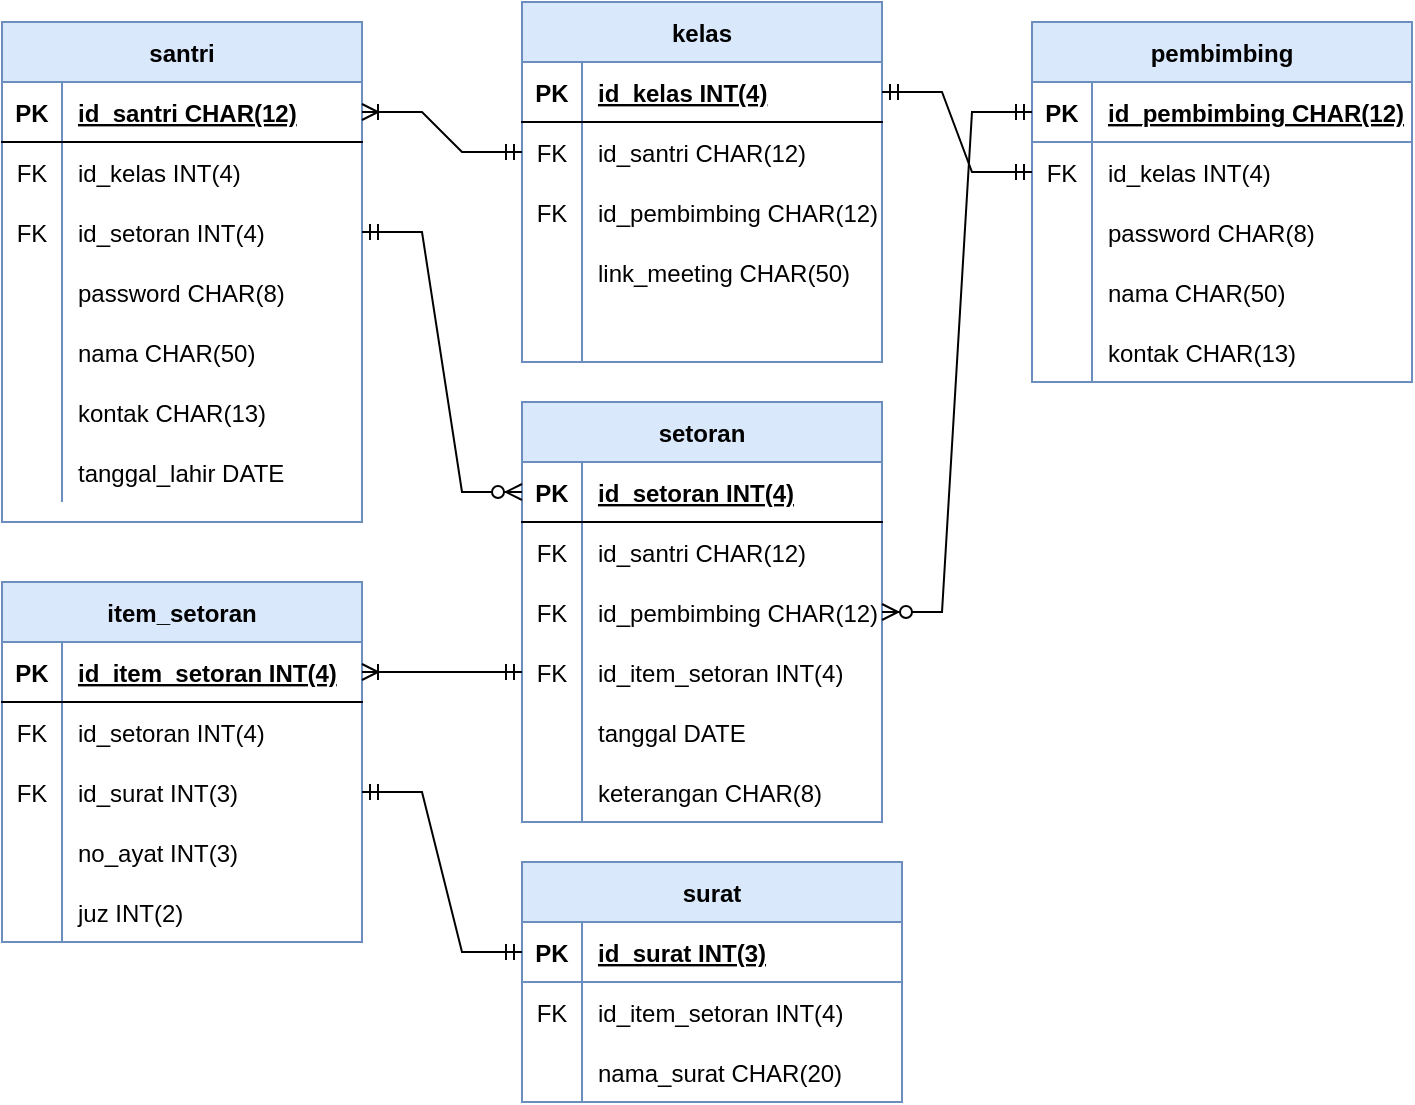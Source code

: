 <mxfile version="17.4.0" type="github">
  <diagram id="R2lEEEUBdFMjLlhIrx00" name="Page-1">
    <mxGraphModel dx="1038" dy="539" grid="1" gridSize="10" guides="1" tooltips="1" connect="1" arrows="1" fold="1" page="1" pageScale="1" pageWidth="850" pageHeight="1100" math="0" shadow="0" extFonts="Permanent Marker^https://fonts.googleapis.com/css?family=Permanent+Marker">
      <root>
        <mxCell id="0" />
        <mxCell id="1" parent="0" />
        <mxCell id="pK1Gc9B90cJsh8cIjnLB-1" value="santri" style="shape=table;startSize=30;container=1;collapsible=1;childLayout=tableLayout;fixedRows=1;rowLines=0;fontStyle=1;align=center;resizeLast=1;fillColor=#dae8fc;strokeColor=#6c8ebf;" parent="1" vertex="1">
          <mxGeometry x="245" y="50" width="180" height="250" as="geometry" />
        </mxCell>
        <mxCell id="pK1Gc9B90cJsh8cIjnLB-2" value="" style="shape=tableRow;horizontal=0;startSize=0;swimlaneHead=0;swimlaneBody=0;fillColor=none;collapsible=0;dropTarget=0;points=[[0,0.5],[1,0.5]];portConstraint=eastwest;top=0;left=0;right=0;bottom=1;" parent="pK1Gc9B90cJsh8cIjnLB-1" vertex="1">
          <mxGeometry y="30" width="180" height="30" as="geometry" />
        </mxCell>
        <mxCell id="pK1Gc9B90cJsh8cIjnLB-3" value="PK" style="shape=partialRectangle;connectable=0;fillColor=none;top=0;left=0;bottom=0;right=0;fontStyle=1;overflow=hidden;" parent="pK1Gc9B90cJsh8cIjnLB-2" vertex="1">
          <mxGeometry width="30" height="30" as="geometry">
            <mxRectangle width="30" height="30" as="alternateBounds" />
          </mxGeometry>
        </mxCell>
        <mxCell id="pK1Gc9B90cJsh8cIjnLB-4" value="id_santri CHAR(12)" style="shape=partialRectangle;connectable=0;fillColor=none;top=0;left=0;bottom=0;right=0;align=left;spacingLeft=6;fontStyle=5;overflow=hidden;" parent="pK1Gc9B90cJsh8cIjnLB-2" vertex="1">
          <mxGeometry x="30" width="150" height="30" as="geometry">
            <mxRectangle width="150" height="30" as="alternateBounds" />
          </mxGeometry>
        </mxCell>
        <mxCell id="pK1Gc9B90cJsh8cIjnLB-5" value="" style="shape=tableRow;horizontal=0;startSize=0;swimlaneHead=0;swimlaneBody=0;fillColor=none;collapsible=0;dropTarget=0;points=[[0,0.5],[1,0.5]];portConstraint=eastwest;top=0;left=0;right=0;bottom=0;" parent="pK1Gc9B90cJsh8cIjnLB-1" vertex="1">
          <mxGeometry y="60" width="180" height="30" as="geometry" />
        </mxCell>
        <mxCell id="pK1Gc9B90cJsh8cIjnLB-6" value="FK" style="shape=partialRectangle;connectable=0;fillColor=none;top=0;left=0;bottom=0;right=0;editable=1;overflow=hidden;" parent="pK1Gc9B90cJsh8cIjnLB-5" vertex="1">
          <mxGeometry width="30" height="30" as="geometry">
            <mxRectangle width="30" height="30" as="alternateBounds" />
          </mxGeometry>
        </mxCell>
        <mxCell id="pK1Gc9B90cJsh8cIjnLB-7" value="id_kelas INT(4)" style="shape=partialRectangle;connectable=0;fillColor=none;top=0;left=0;bottom=0;right=0;align=left;spacingLeft=6;overflow=hidden;" parent="pK1Gc9B90cJsh8cIjnLB-5" vertex="1">
          <mxGeometry x="30" width="150" height="30" as="geometry">
            <mxRectangle width="150" height="30" as="alternateBounds" />
          </mxGeometry>
        </mxCell>
        <mxCell id="pK1Gc9B90cJsh8cIjnLB-8" value="" style="shape=tableRow;horizontal=0;startSize=0;swimlaneHead=0;swimlaneBody=0;fillColor=none;collapsible=0;dropTarget=0;points=[[0,0.5],[1,0.5]];portConstraint=eastwest;top=0;left=0;right=0;bottom=0;" parent="pK1Gc9B90cJsh8cIjnLB-1" vertex="1">
          <mxGeometry y="90" width="180" height="30" as="geometry" />
        </mxCell>
        <mxCell id="pK1Gc9B90cJsh8cIjnLB-9" value="FK" style="shape=partialRectangle;connectable=0;fillColor=none;top=0;left=0;bottom=0;right=0;editable=1;overflow=hidden;" parent="pK1Gc9B90cJsh8cIjnLB-8" vertex="1">
          <mxGeometry width="30" height="30" as="geometry">
            <mxRectangle width="30" height="30" as="alternateBounds" />
          </mxGeometry>
        </mxCell>
        <mxCell id="pK1Gc9B90cJsh8cIjnLB-10" value="id_setoran INT(4)" style="shape=partialRectangle;connectable=0;fillColor=none;top=0;left=0;bottom=0;right=0;align=left;spacingLeft=6;overflow=hidden;" parent="pK1Gc9B90cJsh8cIjnLB-8" vertex="1">
          <mxGeometry x="30" width="150" height="30" as="geometry">
            <mxRectangle width="150" height="30" as="alternateBounds" />
          </mxGeometry>
        </mxCell>
        <mxCell id="pK1Gc9B90cJsh8cIjnLB-11" value="" style="shape=tableRow;horizontal=0;startSize=0;swimlaneHead=0;swimlaneBody=0;fillColor=none;collapsible=0;dropTarget=0;points=[[0,0.5],[1,0.5]];portConstraint=eastwest;top=0;left=0;right=0;bottom=0;" parent="pK1Gc9B90cJsh8cIjnLB-1" vertex="1">
          <mxGeometry y="120" width="180" height="30" as="geometry" />
        </mxCell>
        <mxCell id="pK1Gc9B90cJsh8cIjnLB-12" value="" style="shape=partialRectangle;connectable=0;fillColor=none;top=0;left=0;bottom=0;right=0;editable=1;overflow=hidden;" parent="pK1Gc9B90cJsh8cIjnLB-11" vertex="1">
          <mxGeometry width="30" height="30" as="geometry">
            <mxRectangle width="30" height="30" as="alternateBounds" />
          </mxGeometry>
        </mxCell>
        <mxCell id="pK1Gc9B90cJsh8cIjnLB-13" value="password CHAR(8)" style="shape=partialRectangle;connectable=0;fillColor=none;top=0;left=0;bottom=0;right=0;align=left;spacingLeft=6;overflow=hidden;" parent="pK1Gc9B90cJsh8cIjnLB-11" vertex="1">
          <mxGeometry x="30" width="150" height="30" as="geometry">
            <mxRectangle width="150" height="30" as="alternateBounds" />
          </mxGeometry>
        </mxCell>
        <mxCell id="pK1Gc9B90cJsh8cIjnLB-14" value="" style="shape=tableRow;horizontal=0;startSize=0;swimlaneHead=0;swimlaneBody=0;fillColor=none;collapsible=0;dropTarget=0;points=[[0,0.5],[1,0.5]];portConstraint=eastwest;top=0;left=0;right=0;bottom=0;" parent="pK1Gc9B90cJsh8cIjnLB-1" vertex="1">
          <mxGeometry y="150" width="180" height="30" as="geometry" />
        </mxCell>
        <mxCell id="pK1Gc9B90cJsh8cIjnLB-15" value="" style="shape=partialRectangle;connectable=0;fillColor=none;top=0;left=0;bottom=0;right=0;editable=1;overflow=hidden;" parent="pK1Gc9B90cJsh8cIjnLB-14" vertex="1">
          <mxGeometry width="30" height="30" as="geometry">
            <mxRectangle width="30" height="30" as="alternateBounds" />
          </mxGeometry>
        </mxCell>
        <mxCell id="pK1Gc9B90cJsh8cIjnLB-16" value="nama CHAR(50)" style="shape=partialRectangle;connectable=0;fillColor=none;top=0;left=0;bottom=0;right=0;align=left;spacingLeft=6;overflow=hidden;" parent="pK1Gc9B90cJsh8cIjnLB-14" vertex="1">
          <mxGeometry x="30" width="150" height="30" as="geometry">
            <mxRectangle width="150" height="30" as="alternateBounds" />
          </mxGeometry>
        </mxCell>
        <mxCell id="pK1Gc9B90cJsh8cIjnLB-17" value="" style="shape=tableRow;horizontal=0;startSize=0;swimlaneHead=0;swimlaneBody=0;fillColor=none;collapsible=0;dropTarget=0;points=[[0,0.5],[1,0.5]];portConstraint=eastwest;top=0;left=0;right=0;bottom=0;" parent="pK1Gc9B90cJsh8cIjnLB-1" vertex="1">
          <mxGeometry y="180" width="180" height="30" as="geometry" />
        </mxCell>
        <mxCell id="pK1Gc9B90cJsh8cIjnLB-18" value="" style="shape=partialRectangle;connectable=0;fillColor=none;top=0;left=0;bottom=0;right=0;editable=1;overflow=hidden;" parent="pK1Gc9B90cJsh8cIjnLB-17" vertex="1">
          <mxGeometry width="30" height="30" as="geometry">
            <mxRectangle width="30" height="30" as="alternateBounds" />
          </mxGeometry>
        </mxCell>
        <mxCell id="pK1Gc9B90cJsh8cIjnLB-19" value="kontak CHAR(13)" style="shape=partialRectangle;connectable=0;fillColor=none;top=0;left=0;bottom=0;right=0;align=left;spacingLeft=6;overflow=hidden;" parent="pK1Gc9B90cJsh8cIjnLB-17" vertex="1">
          <mxGeometry x="30" width="150" height="30" as="geometry">
            <mxRectangle width="150" height="30" as="alternateBounds" />
          </mxGeometry>
        </mxCell>
        <mxCell id="pK1Gc9B90cJsh8cIjnLB-20" value="" style="shape=tableRow;horizontal=0;startSize=0;swimlaneHead=0;swimlaneBody=0;fillColor=none;collapsible=0;dropTarget=0;points=[[0,0.5],[1,0.5]];portConstraint=eastwest;top=0;left=0;right=0;bottom=0;" parent="pK1Gc9B90cJsh8cIjnLB-1" vertex="1">
          <mxGeometry y="210" width="180" height="30" as="geometry" />
        </mxCell>
        <mxCell id="pK1Gc9B90cJsh8cIjnLB-21" value="" style="shape=partialRectangle;connectable=0;fillColor=none;top=0;left=0;bottom=0;right=0;editable=1;overflow=hidden;" parent="pK1Gc9B90cJsh8cIjnLB-20" vertex="1">
          <mxGeometry width="30" height="30" as="geometry">
            <mxRectangle width="30" height="30" as="alternateBounds" />
          </mxGeometry>
        </mxCell>
        <mxCell id="pK1Gc9B90cJsh8cIjnLB-22" value="tanggal_lahir DATE" style="shape=partialRectangle;connectable=0;fillColor=none;top=0;left=0;bottom=0;right=0;align=left;spacingLeft=6;overflow=hidden;" parent="pK1Gc9B90cJsh8cIjnLB-20" vertex="1">
          <mxGeometry x="30" width="150" height="30" as="geometry">
            <mxRectangle width="150" height="30" as="alternateBounds" />
          </mxGeometry>
        </mxCell>
        <mxCell id="pK1Gc9B90cJsh8cIjnLB-23" value="kelas" style="shape=table;startSize=30;container=1;collapsible=1;childLayout=tableLayout;fixedRows=1;rowLines=0;fontStyle=1;align=center;resizeLast=1;fillColor=#dae8fc;strokeColor=#6c8ebf;" parent="1" vertex="1">
          <mxGeometry x="505" y="40" width="180" height="180" as="geometry" />
        </mxCell>
        <mxCell id="pK1Gc9B90cJsh8cIjnLB-24" value="" style="shape=tableRow;horizontal=0;startSize=0;swimlaneHead=0;swimlaneBody=0;fillColor=none;collapsible=0;dropTarget=0;points=[[0,0.5],[1,0.5]];portConstraint=eastwest;top=0;left=0;right=0;bottom=1;" parent="pK1Gc9B90cJsh8cIjnLB-23" vertex="1">
          <mxGeometry y="30" width="180" height="30" as="geometry" />
        </mxCell>
        <mxCell id="pK1Gc9B90cJsh8cIjnLB-25" value="PK" style="shape=partialRectangle;connectable=0;fillColor=none;top=0;left=0;bottom=0;right=0;fontStyle=1;overflow=hidden;" parent="pK1Gc9B90cJsh8cIjnLB-24" vertex="1">
          <mxGeometry width="30" height="30" as="geometry">
            <mxRectangle width="30" height="30" as="alternateBounds" />
          </mxGeometry>
        </mxCell>
        <mxCell id="pK1Gc9B90cJsh8cIjnLB-26" value="id_kelas INT(4)" style="shape=partialRectangle;connectable=0;fillColor=none;top=0;left=0;bottom=0;right=0;align=left;spacingLeft=6;fontStyle=5;overflow=hidden;" parent="pK1Gc9B90cJsh8cIjnLB-24" vertex="1">
          <mxGeometry x="30" width="150" height="30" as="geometry">
            <mxRectangle width="150" height="30" as="alternateBounds" />
          </mxGeometry>
        </mxCell>
        <mxCell id="pK1Gc9B90cJsh8cIjnLB-27" value="" style="shape=tableRow;horizontal=0;startSize=0;swimlaneHead=0;swimlaneBody=0;fillColor=none;collapsible=0;dropTarget=0;points=[[0,0.5],[1,0.5]];portConstraint=eastwest;top=0;left=0;right=0;bottom=0;" parent="pK1Gc9B90cJsh8cIjnLB-23" vertex="1">
          <mxGeometry y="60" width="180" height="30" as="geometry" />
        </mxCell>
        <mxCell id="pK1Gc9B90cJsh8cIjnLB-28" value="FK" style="shape=partialRectangle;connectable=0;fillColor=none;top=0;left=0;bottom=0;right=0;editable=1;overflow=hidden;" parent="pK1Gc9B90cJsh8cIjnLB-27" vertex="1">
          <mxGeometry width="30" height="30" as="geometry">
            <mxRectangle width="30" height="30" as="alternateBounds" />
          </mxGeometry>
        </mxCell>
        <mxCell id="pK1Gc9B90cJsh8cIjnLB-29" value="id_santri CHAR(12)" style="shape=partialRectangle;connectable=0;fillColor=none;top=0;left=0;bottom=0;right=0;align=left;spacingLeft=6;overflow=hidden;" parent="pK1Gc9B90cJsh8cIjnLB-27" vertex="1">
          <mxGeometry x="30" width="150" height="30" as="geometry">
            <mxRectangle width="150" height="30" as="alternateBounds" />
          </mxGeometry>
        </mxCell>
        <mxCell id="pK1Gc9B90cJsh8cIjnLB-30" value="" style="shape=tableRow;horizontal=0;startSize=0;swimlaneHead=0;swimlaneBody=0;fillColor=none;collapsible=0;dropTarget=0;points=[[0,0.5],[1,0.5]];portConstraint=eastwest;top=0;left=0;right=0;bottom=0;" parent="pK1Gc9B90cJsh8cIjnLB-23" vertex="1">
          <mxGeometry y="90" width="180" height="30" as="geometry" />
        </mxCell>
        <mxCell id="pK1Gc9B90cJsh8cIjnLB-31" value="FK" style="shape=partialRectangle;connectable=0;fillColor=none;top=0;left=0;bottom=0;right=0;editable=1;overflow=hidden;" parent="pK1Gc9B90cJsh8cIjnLB-30" vertex="1">
          <mxGeometry width="30" height="30" as="geometry">
            <mxRectangle width="30" height="30" as="alternateBounds" />
          </mxGeometry>
        </mxCell>
        <mxCell id="pK1Gc9B90cJsh8cIjnLB-32" value="id_pembimbing CHAR(12)" style="shape=partialRectangle;connectable=0;fillColor=none;top=0;left=0;bottom=0;right=0;align=left;spacingLeft=6;overflow=hidden;" parent="pK1Gc9B90cJsh8cIjnLB-30" vertex="1">
          <mxGeometry x="30" width="150" height="30" as="geometry">
            <mxRectangle width="150" height="30" as="alternateBounds" />
          </mxGeometry>
        </mxCell>
        <mxCell id="pK1Gc9B90cJsh8cIjnLB-33" value="" style="shape=tableRow;horizontal=0;startSize=0;swimlaneHead=0;swimlaneBody=0;fillColor=none;collapsible=0;dropTarget=0;points=[[0,0.5],[1,0.5]];portConstraint=eastwest;top=0;left=0;right=0;bottom=0;" parent="pK1Gc9B90cJsh8cIjnLB-23" vertex="1">
          <mxGeometry y="120" width="180" height="30" as="geometry" />
        </mxCell>
        <mxCell id="pK1Gc9B90cJsh8cIjnLB-34" value="" style="shape=partialRectangle;connectable=0;fillColor=none;top=0;left=0;bottom=0;right=0;editable=1;overflow=hidden;" parent="pK1Gc9B90cJsh8cIjnLB-33" vertex="1">
          <mxGeometry width="30" height="30" as="geometry">
            <mxRectangle width="30" height="30" as="alternateBounds" />
          </mxGeometry>
        </mxCell>
        <mxCell id="pK1Gc9B90cJsh8cIjnLB-35" value="link_meeting CHAR(50)" style="shape=partialRectangle;connectable=0;fillColor=none;top=0;left=0;bottom=0;right=0;align=left;spacingLeft=6;overflow=hidden;" parent="pK1Gc9B90cJsh8cIjnLB-33" vertex="1">
          <mxGeometry x="30" width="150" height="30" as="geometry">
            <mxRectangle width="150" height="30" as="alternateBounds" />
          </mxGeometry>
        </mxCell>
        <mxCell id="pK1Gc9B90cJsh8cIjnLB-36" value="" style="shape=tableRow;horizontal=0;startSize=0;swimlaneHead=0;swimlaneBody=0;fillColor=none;collapsible=0;dropTarget=0;points=[[0,0.5],[1,0.5]];portConstraint=eastwest;top=0;left=0;right=0;bottom=0;" parent="pK1Gc9B90cJsh8cIjnLB-23" vertex="1">
          <mxGeometry y="150" width="180" height="30" as="geometry" />
        </mxCell>
        <mxCell id="pK1Gc9B90cJsh8cIjnLB-37" value="" style="shape=partialRectangle;connectable=0;fillColor=none;top=0;left=0;bottom=0;right=0;editable=1;overflow=hidden;" parent="pK1Gc9B90cJsh8cIjnLB-36" vertex="1">
          <mxGeometry width="30" height="30" as="geometry">
            <mxRectangle width="30" height="30" as="alternateBounds" />
          </mxGeometry>
        </mxCell>
        <mxCell id="pK1Gc9B90cJsh8cIjnLB-38" value="" style="shape=partialRectangle;connectable=0;fillColor=none;top=0;left=0;bottom=0;right=0;align=left;spacingLeft=6;overflow=hidden;" parent="pK1Gc9B90cJsh8cIjnLB-36" vertex="1">
          <mxGeometry x="30" width="150" height="30" as="geometry">
            <mxRectangle width="150" height="30" as="alternateBounds" />
          </mxGeometry>
        </mxCell>
        <mxCell id="pK1Gc9B90cJsh8cIjnLB-67" value="pembimbing" style="shape=table;startSize=30;container=1;collapsible=1;childLayout=tableLayout;fixedRows=1;rowLines=0;fontStyle=1;align=center;resizeLast=1;fillColor=#dae8fc;strokeColor=#6c8ebf;" parent="1" vertex="1">
          <mxGeometry x="760" y="50" width="190" height="180" as="geometry" />
        </mxCell>
        <mxCell id="pK1Gc9B90cJsh8cIjnLB-68" value="" style="shape=tableRow;horizontal=0;startSize=0;swimlaneHead=0;swimlaneBody=0;fillColor=none;collapsible=0;dropTarget=0;points=[[0,0.5],[1,0.5]];portConstraint=eastwest;top=0;left=0;right=0;bottom=1;strokeColor=#6c8ebf;gradientColor=#ffffff;" parent="pK1Gc9B90cJsh8cIjnLB-67" vertex="1">
          <mxGeometry y="30" width="190" height="30" as="geometry" />
        </mxCell>
        <mxCell id="pK1Gc9B90cJsh8cIjnLB-69" value="PK" style="shape=partialRectangle;connectable=0;fillColor=none;top=0;left=0;bottom=0;right=0;fontStyle=1;overflow=hidden;" parent="pK1Gc9B90cJsh8cIjnLB-68" vertex="1">
          <mxGeometry width="30" height="30" as="geometry">
            <mxRectangle width="30" height="30" as="alternateBounds" />
          </mxGeometry>
        </mxCell>
        <mxCell id="pK1Gc9B90cJsh8cIjnLB-70" value="id_pembimbing CHAR(12)" style="shape=partialRectangle;connectable=0;fillColor=none;top=0;left=0;bottom=0;right=0;align=left;spacingLeft=6;fontStyle=5;overflow=hidden;" parent="pK1Gc9B90cJsh8cIjnLB-68" vertex="1">
          <mxGeometry x="30" width="160" height="30" as="geometry">
            <mxRectangle width="160" height="30" as="alternateBounds" />
          </mxGeometry>
        </mxCell>
        <mxCell id="pK1Gc9B90cJsh8cIjnLB-71" value="" style="shape=tableRow;horizontal=0;startSize=0;swimlaneHead=0;swimlaneBody=0;fillColor=none;collapsible=0;dropTarget=0;points=[[0,0.5],[1,0.5]];portConstraint=eastwest;top=0;left=0;right=0;bottom=0;" parent="pK1Gc9B90cJsh8cIjnLB-67" vertex="1">
          <mxGeometry y="60" width="190" height="30" as="geometry" />
        </mxCell>
        <mxCell id="pK1Gc9B90cJsh8cIjnLB-72" value="FK" style="shape=partialRectangle;connectable=0;fillColor=none;top=0;left=0;bottom=0;right=0;editable=1;overflow=hidden;" parent="pK1Gc9B90cJsh8cIjnLB-71" vertex="1">
          <mxGeometry width="30" height="30" as="geometry">
            <mxRectangle width="30" height="30" as="alternateBounds" />
          </mxGeometry>
        </mxCell>
        <mxCell id="pK1Gc9B90cJsh8cIjnLB-73" value="id_kelas INT(4)" style="shape=partialRectangle;connectable=0;fillColor=none;top=0;left=0;bottom=0;right=0;align=left;spacingLeft=6;overflow=hidden;" parent="pK1Gc9B90cJsh8cIjnLB-71" vertex="1">
          <mxGeometry x="30" width="160" height="30" as="geometry">
            <mxRectangle width="160" height="30" as="alternateBounds" />
          </mxGeometry>
        </mxCell>
        <mxCell id="pK1Gc9B90cJsh8cIjnLB-77" value="" style="shape=tableRow;horizontal=0;startSize=0;swimlaneHead=0;swimlaneBody=0;fillColor=none;collapsible=0;dropTarget=0;points=[[0,0.5],[1,0.5]];portConstraint=eastwest;top=0;left=0;right=0;bottom=0;" parent="pK1Gc9B90cJsh8cIjnLB-67" vertex="1">
          <mxGeometry y="90" width="190" height="30" as="geometry" />
        </mxCell>
        <mxCell id="pK1Gc9B90cJsh8cIjnLB-78" value="" style="shape=partialRectangle;connectable=0;fillColor=none;top=0;left=0;bottom=0;right=0;editable=1;overflow=hidden;" parent="pK1Gc9B90cJsh8cIjnLB-77" vertex="1">
          <mxGeometry width="30" height="30" as="geometry">
            <mxRectangle width="30" height="30" as="alternateBounds" />
          </mxGeometry>
        </mxCell>
        <mxCell id="pK1Gc9B90cJsh8cIjnLB-79" value="password CHAR(8)" style="shape=partialRectangle;connectable=0;fillColor=none;top=0;left=0;bottom=0;right=0;align=left;spacingLeft=6;overflow=hidden;" parent="pK1Gc9B90cJsh8cIjnLB-77" vertex="1">
          <mxGeometry x="30" width="160" height="30" as="geometry">
            <mxRectangle width="160" height="30" as="alternateBounds" />
          </mxGeometry>
        </mxCell>
        <mxCell id="pK1Gc9B90cJsh8cIjnLB-80" value="" style="shape=tableRow;horizontal=0;startSize=0;swimlaneHead=0;swimlaneBody=0;fillColor=none;collapsible=0;dropTarget=0;points=[[0,0.5],[1,0.5]];portConstraint=eastwest;top=0;left=0;right=0;bottom=0;" parent="pK1Gc9B90cJsh8cIjnLB-67" vertex="1">
          <mxGeometry y="120" width="190" height="30" as="geometry" />
        </mxCell>
        <mxCell id="pK1Gc9B90cJsh8cIjnLB-81" value="" style="shape=partialRectangle;connectable=0;fillColor=none;top=0;left=0;bottom=0;right=0;editable=1;overflow=hidden;" parent="pK1Gc9B90cJsh8cIjnLB-80" vertex="1">
          <mxGeometry width="30" height="30" as="geometry">
            <mxRectangle width="30" height="30" as="alternateBounds" />
          </mxGeometry>
        </mxCell>
        <mxCell id="pK1Gc9B90cJsh8cIjnLB-82" value="nama CHAR(50)" style="shape=partialRectangle;connectable=0;fillColor=none;top=0;left=0;bottom=0;right=0;align=left;spacingLeft=6;overflow=hidden;" parent="pK1Gc9B90cJsh8cIjnLB-80" vertex="1">
          <mxGeometry x="30" width="160" height="30" as="geometry">
            <mxRectangle width="160" height="30" as="alternateBounds" />
          </mxGeometry>
        </mxCell>
        <mxCell id="pK1Gc9B90cJsh8cIjnLB-83" value="" style="shape=tableRow;horizontal=0;startSize=0;swimlaneHead=0;swimlaneBody=0;fillColor=none;collapsible=0;dropTarget=0;points=[[0,0.5],[1,0.5]];portConstraint=eastwest;top=0;left=0;right=0;bottom=0;" parent="pK1Gc9B90cJsh8cIjnLB-67" vertex="1">
          <mxGeometry y="150" width="190" height="30" as="geometry" />
        </mxCell>
        <mxCell id="pK1Gc9B90cJsh8cIjnLB-84" value="" style="shape=partialRectangle;connectable=0;fillColor=none;top=0;left=0;bottom=0;right=0;editable=1;overflow=hidden;" parent="pK1Gc9B90cJsh8cIjnLB-83" vertex="1">
          <mxGeometry width="30" height="30" as="geometry">
            <mxRectangle width="30" height="30" as="alternateBounds" />
          </mxGeometry>
        </mxCell>
        <mxCell id="pK1Gc9B90cJsh8cIjnLB-85" value="kontak CHAR(13)" style="shape=partialRectangle;connectable=0;fillColor=none;top=0;left=0;bottom=0;right=0;align=left;spacingLeft=6;overflow=hidden;" parent="pK1Gc9B90cJsh8cIjnLB-83" vertex="1">
          <mxGeometry x="30" width="160" height="30" as="geometry">
            <mxRectangle width="160" height="30" as="alternateBounds" />
          </mxGeometry>
        </mxCell>
        <mxCell id="pK1Gc9B90cJsh8cIjnLB-86" value="setoran" style="shape=table;startSize=30;container=1;collapsible=1;childLayout=tableLayout;fixedRows=1;rowLines=0;fontStyle=1;align=center;resizeLast=1;fillColor=#dae8fc;strokeColor=#6c8ebf;" parent="1" vertex="1">
          <mxGeometry x="505" y="240" width="180" height="210" as="geometry" />
        </mxCell>
        <mxCell id="pK1Gc9B90cJsh8cIjnLB-87" value="" style="shape=tableRow;horizontal=0;startSize=0;swimlaneHead=0;swimlaneBody=0;fillColor=none;collapsible=0;dropTarget=0;points=[[0,0.5],[1,0.5]];portConstraint=eastwest;top=0;left=0;right=0;bottom=1;" parent="pK1Gc9B90cJsh8cIjnLB-86" vertex="1">
          <mxGeometry y="30" width="180" height="30" as="geometry" />
        </mxCell>
        <mxCell id="pK1Gc9B90cJsh8cIjnLB-88" value="PK" style="shape=partialRectangle;connectable=0;fillColor=none;top=0;left=0;bottom=0;right=0;fontStyle=1;overflow=hidden;" parent="pK1Gc9B90cJsh8cIjnLB-87" vertex="1">
          <mxGeometry width="30" height="30" as="geometry">
            <mxRectangle width="30" height="30" as="alternateBounds" />
          </mxGeometry>
        </mxCell>
        <mxCell id="pK1Gc9B90cJsh8cIjnLB-89" value="id_setoran INT(4)" style="shape=partialRectangle;connectable=0;fillColor=none;top=0;left=0;bottom=0;right=0;align=left;spacingLeft=6;fontStyle=5;overflow=hidden;" parent="pK1Gc9B90cJsh8cIjnLB-87" vertex="1">
          <mxGeometry x="30" width="150" height="30" as="geometry">
            <mxRectangle width="150" height="30" as="alternateBounds" />
          </mxGeometry>
        </mxCell>
        <mxCell id="pK1Gc9B90cJsh8cIjnLB-90" value="" style="shape=tableRow;horizontal=0;startSize=0;swimlaneHead=0;swimlaneBody=0;fillColor=none;collapsible=0;dropTarget=0;points=[[0,0.5],[1,0.5]];portConstraint=eastwest;top=0;left=0;right=0;bottom=0;" parent="pK1Gc9B90cJsh8cIjnLB-86" vertex="1">
          <mxGeometry y="60" width="180" height="30" as="geometry" />
        </mxCell>
        <mxCell id="pK1Gc9B90cJsh8cIjnLB-91" value="FK" style="shape=partialRectangle;connectable=0;fillColor=none;top=0;left=0;bottom=0;right=0;editable=1;overflow=hidden;" parent="pK1Gc9B90cJsh8cIjnLB-90" vertex="1">
          <mxGeometry width="30" height="30" as="geometry">
            <mxRectangle width="30" height="30" as="alternateBounds" />
          </mxGeometry>
        </mxCell>
        <mxCell id="pK1Gc9B90cJsh8cIjnLB-92" value="id_santri CHAR(12)" style="shape=partialRectangle;connectable=0;fillColor=none;top=0;left=0;bottom=0;right=0;align=left;spacingLeft=6;overflow=hidden;" parent="pK1Gc9B90cJsh8cIjnLB-90" vertex="1">
          <mxGeometry x="30" width="150" height="30" as="geometry">
            <mxRectangle width="150" height="30" as="alternateBounds" />
          </mxGeometry>
        </mxCell>
        <mxCell id="pK1Gc9B90cJsh8cIjnLB-93" value="" style="shape=tableRow;horizontal=0;startSize=0;swimlaneHead=0;swimlaneBody=0;fillColor=none;collapsible=0;dropTarget=0;points=[[0,0.5],[1,0.5]];portConstraint=eastwest;top=0;left=0;right=0;bottom=0;" parent="pK1Gc9B90cJsh8cIjnLB-86" vertex="1">
          <mxGeometry y="90" width="180" height="30" as="geometry" />
        </mxCell>
        <mxCell id="pK1Gc9B90cJsh8cIjnLB-94" value="FK" style="shape=partialRectangle;connectable=0;fillColor=none;top=0;left=0;bottom=0;right=0;editable=1;overflow=hidden;" parent="pK1Gc9B90cJsh8cIjnLB-93" vertex="1">
          <mxGeometry width="30" height="30" as="geometry">
            <mxRectangle width="30" height="30" as="alternateBounds" />
          </mxGeometry>
        </mxCell>
        <mxCell id="pK1Gc9B90cJsh8cIjnLB-95" value="id_pembimbing CHAR(12)" style="shape=partialRectangle;connectable=0;fillColor=none;top=0;left=0;bottom=0;right=0;align=left;spacingLeft=6;overflow=hidden;" parent="pK1Gc9B90cJsh8cIjnLB-93" vertex="1">
          <mxGeometry x="30" width="150" height="30" as="geometry">
            <mxRectangle width="150" height="30" as="alternateBounds" />
          </mxGeometry>
        </mxCell>
        <mxCell id="pK1Gc9B90cJsh8cIjnLB-96" value="" style="shape=tableRow;horizontal=0;startSize=0;swimlaneHead=0;swimlaneBody=0;fillColor=none;collapsible=0;dropTarget=0;points=[[0,0.5],[1,0.5]];portConstraint=eastwest;top=0;left=0;right=0;bottom=0;" parent="pK1Gc9B90cJsh8cIjnLB-86" vertex="1">
          <mxGeometry y="120" width="180" height="30" as="geometry" />
        </mxCell>
        <mxCell id="pK1Gc9B90cJsh8cIjnLB-97" value="FK" style="shape=partialRectangle;connectable=0;fillColor=none;top=0;left=0;bottom=0;right=0;editable=1;overflow=hidden;" parent="pK1Gc9B90cJsh8cIjnLB-96" vertex="1">
          <mxGeometry width="30" height="30" as="geometry">
            <mxRectangle width="30" height="30" as="alternateBounds" />
          </mxGeometry>
        </mxCell>
        <mxCell id="pK1Gc9B90cJsh8cIjnLB-98" value="id_item_setoran INT(4)" style="shape=partialRectangle;connectable=0;fillColor=none;top=0;left=0;bottom=0;right=0;align=left;spacingLeft=6;overflow=hidden;" parent="pK1Gc9B90cJsh8cIjnLB-96" vertex="1">
          <mxGeometry x="30" width="150" height="30" as="geometry">
            <mxRectangle width="150" height="30" as="alternateBounds" />
          </mxGeometry>
        </mxCell>
        <mxCell id="pK1Gc9B90cJsh8cIjnLB-99" value="" style="shape=tableRow;horizontal=0;startSize=0;swimlaneHead=0;swimlaneBody=0;fillColor=none;collapsible=0;dropTarget=0;points=[[0,0.5],[1,0.5]];portConstraint=eastwest;top=0;left=0;right=0;bottom=0;" parent="pK1Gc9B90cJsh8cIjnLB-86" vertex="1">
          <mxGeometry y="150" width="180" height="30" as="geometry" />
        </mxCell>
        <mxCell id="pK1Gc9B90cJsh8cIjnLB-100" value="" style="shape=partialRectangle;connectable=0;fillColor=none;top=0;left=0;bottom=0;right=0;editable=1;overflow=hidden;" parent="pK1Gc9B90cJsh8cIjnLB-99" vertex="1">
          <mxGeometry width="30" height="30" as="geometry">
            <mxRectangle width="30" height="30" as="alternateBounds" />
          </mxGeometry>
        </mxCell>
        <mxCell id="pK1Gc9B90cJsh8cIjnLB-101" value="tanggal DATE" style="shape=partialRectangle;connectable=0;fillColor=none;top=0;left=0;bottom=0;right=0;align=left;spacingLeft=6;overflow=hidden;" parent="pK1Gc9B90cJsh8cIjnLB-99" vertex="1">
          <mxGeometry x="30" width="150" height="30" as="geometry">
            <mxRectangle width="150" height="30" as="alternateBounds" />
          </mxGeometry>
        </mxCell>
        <mxCell id="pK1Gc9B90cJsh8cIjnLB-118" value="" style="shape=tableRow;horizontal=0;startSize=0;swimlaneHead=0;swimlaneBody=0;fillColor=none;collapsible=0;dropTarget=0;points=[[0,0.5],[1,0.5]];portConstraint=eastwest;top=0;left=0;right=0;bottom=0;" parent="pK1Gc9B90cJsh8cIjnLB-86" vertex="1">
          <mxGeometry y="180" width="180" height="30" as="geometry" />
        </mxCell>
        <mxCell id="pK1Gc9B90cJsh8cIjnLB-119" value="" style="shape=partialRectangle;connectable=0;fillColor=none;top=0;left=0;bottom=0;right=0;editable=1;overflow=hidden;" parent="pK1Gc9B90cJsh8cIjnLB-118" vertex="1">
          <mxGeometry width="30" height="30" as="geometry">
            <mxRectangle width="30" height="30" as="alternateBounds" />
          </mxGeometry>
        </mxCell>
        <mxCell id="pK1Gc9B90cJsh8cIjnLB-120" value="keterangan CHAR(8)" style="shape=partialRectangle;connectable=0;fillColor=none;top=0;left=0;bottom=0;right=0;align=left;spacingLeft=6;overflow=hidden;" parent="pK1Gc9B90cJsh8cIjnLB-118" vertex="1">
          <mxGeometry x="30" width="150" height="30" as="geometry">
            <mxRectangle width="150" height="30" as="alternateBounds" />
          </mxGeometry>
        </mxCell>
        <mxCell id="pK1Gc9B90cJsh8cIjnLB-102" value="item_setoran" style="shape=table;startSize=30;container=1;collapsible=1;childLayout=tableLayout;fixedRows=1;rowLines=0;fontStyle=1;align=center;resizeLast=1;fillColor=#dae8fc;strokeColor=#6c8ebf;" parent="1" vertex="1">
          <mxGeometry x="245" y="330" width="180" height="180" as="geometry" />
        </mxCell>
        <mxCell id="pK1Gc9B90cJsh8cIjnLB-103" value="" style="shape=tableRow;horizontal=0;startSize=0;swimlaneHead=0;swimlaneBody=0;fillColor=none;collapsible=0;dropTarget=0;points=[[0,0.5],[1,0.5]];portConstraint=eastwest;top=0;left=0;right=0;bottom=1;" parent="pK1Gc9B90cJsh8cIjnLB-102" vertex="1">
          <mxGeometry y="30" width="180" height="30" as="geometry" />
        </mxCell>
        <mxCell id="pK1Gc9B90cJsh8cIjnLB-104" value="PK" style="shape=partialRectangle;connectable=0;fillColor=none;top=0;left=0;bottom=0;right=0;fontStyle=1;overflow=hidden;" parent="pK1Gc9B90cJsh8cIjnLB-103" vertex="1">
          <mxGeometry width="30" height="30" as="geometry">
            <mxRectangle width="30" height="30" as="alternateBounds" />
          </mxGeometry>
        </mxCell>
        <mxCell id="pK1Gc9B90cJsh8cIjnLB-105" value="id_item_setoran INT(4)" style="shape=partialRectangle;connectable=0;fillColor=none;top=0;left=0;bottom=0;right=0;align=left;spacingLeft=6;fontStyle=5;overflow=hidden;" parent="pK1Gc9B90cJsh8cIjnLB-103" vertex="1">
          <mxGeometry x="30" width="150" height="30" as="geometry">
            <mxRectangle width="150" height="30" as="alternateBounds" />
          </mxGeometry>
        </mxCell>
        <mxCell id="pK1Gc9B90cJsh8cIjnLB-106" value="" style="shape=tableRow;horizontal=0;startSize=0;swimlaneHead=0;swimlaneBody=0;fillColor=none;collapsible=0;dropTarget=0;points=[[0,0.5],[1,0.5]];portConstraint=eastwest;top=0;left=0;right=0;bottom=0;" parent="pK1Gc9B90cJsh8cIjnLB-102" vertex="1">
          <mxGeometry y="60" width="180" height="30" as="geometry" />
        </mxCell>
        <mxCell id="pK1Gc9B90cJsh8cIjnLB-107" value="FK" style="shape=partialRectangle;connectable=0;fillColor=none;top=0;left=0;bottom=0;right=0;editable=1;overflow=hidden;" parent="pK1Gc9B90cJsh8cIjnLB-106" vertex="1">
          <mxGeometry width="30" height="30" as="geometry">
            <mxRectangle width="30" height="30" as="alternateBounds" />
          </mxGeometry>
        </mxCell>
        <mxCell id="pK1Gc9B90cJsh8cIjnLB-108" value="id_setoran INT(4)" style="shape=partialRectangle;connectable=0;fillColor=none;top=0;left=0;bottom=0;right=0;align=left;spacingLeft=6;overflow=hidden;" parent="pK1Gc9B90cJsh8cIjnLB-106" vertex="1">
          <mxGeometry x="30" width="150" height="30" as="geometry">
            <mxRectangle width="150" height="30" as="alternateBounds" />
          </mxGeometry>
        </mxCell>
        <mxCell id="pK1Gc9B90cJsh8cIjnLB-109" value="" style="shape=tableRow;horizontal=0;startSize=0;swimlaneHead=0;swimlaneBody=0;fillColor=none;collapsible=0;dropTarget=0;points=[[0,0.5],[1,0.5]];portConstraint=eastwest;top=0;left=0;right=0;bottom=0;" parent="pK1Gc9B90cJsh8cIjnLB-102" vertex="1">
          <mxGeometry y="90" width="180" height="30" as="geometry" />
        </mxCell>
        <mxCell id="pK1Gc9B90cJsh8cIjnLB-110" value="FK" style="shape=partialRectangle;connectable=0;fillColor=none;top=0;left=0;bottom=0;right=0;editable=1;overflow=hidden;" parent="pK1Gc9B90cJsh8cIjnLB-109" vertex="1">
          <mxGeometry width="30" height="30" as="geometry">
            <mxRectangle width="30" height="30" as="alternateBounds" />
          </mxGeometry>
        </mxCell>
        <mxCell id="pK1Gc9B90cJsh8cIjnLB-111" value="id_surat INT(3)" style="shape=partialRectangle;connectable=0;fillColor=none;top=0;left=0;bottom=0;right=0;align=left;spacingLeft=6;overflow=hidden;" parent="pK1Gc9B90cJsh8cIjnLB-109" vertex="1">
          <mxGeometry x="30" width="150" height="30" as="geometry">
            <mxRectangle width="150" height="30" as="alternateBounds" />
          </mxGeometry>
        </mxCell>
        <mxCell id="pK1Gc9B90cJsh8cIjnLB-115" value="" style="shape=tableRow;horizontal=0;startSize=0;swimlaneHead=0;swimlaneBody=0;fillColor=none;collapsible=0;dropTarget=0;points=[[0,0.5],[1,0.5]];portConstraint=eastwest;top=0;left=0;right=0;bottom=0;" parent="pK1Gc9B90cJsh8cIjnLB-102" vertex="1">
          <mxGeometry y="120" width="180" height="30" as="geometry" />
        </mxCell>
        <mxCell id="pK1Gc9B90cJsh8cIjnLB-116" value="" style="shape=partialRectangle;connectable=0;fillColor=none;top=0;left=0;bottom=0;right=0;editable=1;overflow=hidden;" parent="pK1Gc9B90cJsh8cIjnLB-115" vertex="1">
          <mxGeometry width="30" height="30" as="geometry">
            <mxRectangle width="30" height="30" as="alternateBounds" />
          </mxGeometry>
        </mxCell>
        <mxCell id="pK1Gc9B90cJsh8cIjnLB-117" value="no_ayat INT(3)" style="shape=partialRectangle;connectable=0;fillColor=none;top=0;left=0;bottom=0;right=0;align=left;spacingLeft=6;overflow=hidden;" parent="pK1Gc9B90cJsh8cIjnLB-115" vertex="1">
          <mxGeometry x="30" width="150" height="30" as="geometry">
            <mxRectangle width="150" height="30" as="alternateBounds" />
          </mxGeometry>
        </mxCell>
        <mxCell id="pK1Gc9B90cJsh8cIjnLB-121" value="" style="shape=tableRow;horizontal=0;startSize=0;swimlaneHead=0;swimlaneBody=0;fillColor=none;collapsible=0;dropTarget=0;points=[[0,0.5],[1,0.5]];portConstraint=eastwest;top=0;left=0;right=0;bottom=0;" parent="pK1Gc9B90cJsh8cIjnLB-102" vertex="1">
          <mxGeometry y="150" width="180" height="30" as="geometry" />
        </mxCell>
        <mxCell id="pK1Gc9B90cJsh8cIjnLB-122" value="" style="shape=partialRectangle;connectable=0;fillColor=none;top=0;left=0;bottom=0;right=0;editable=1;overflow=hidden;" parent="pK1Gc9B90cJsh8cIjnLB-121" vertex="1">
          <mxGeometry width="30" height="30" as="geometry">
            <mxRectangle width="30" height="30" as="alternateBounds" />
          </mxGeometry>
        </mxCell>
        <mxCell id="pK1Gc9B90cJsh8cIjnLB-123" value="juz INT(2)" style="shape=partialRectangle;connectable=0;fillColor=none;top=0;left=0;bottom=0;right=0;align=left;spacingLeft=6;overflow=hidden;" parent="pK1Gc9B90cJsh8cIjnLB-121" vertex="1">
          <mxGeometry x="30" width="150" height="30" as="geometry">
            <mxRectangle width="150" height="30" as="alternateBounds" />
          </mxGeometry>
        </mxCell>
        <mxCell id="7ZOfXNnaHQ3ZpasGoPe3-3" value="surat" style="shape=table;startSize=30;container=1;collapsible=1;childLayout=tableLayout;fixedRows=1;rowLines=0;fontStyle=1;align=center;resizeLast=1;fillColor=#dae8fc;strokeColor=#6c8ebf;" parent="1" vertex="1">
          <mxGeometry x="505" y="470" width="190" height="120" as="geometry" />
        </mxCell>
        <mxCell id="7ZOfXNnaHQ3ZpasGoPe3-4" value="" style="shape=tableRow;horizontal=0;startSize=0;swimlaneHead=0;swimlaneBody=0;fillColor=none;collapsible=0;dropTarget=0;points=[[0,0.5],[1,0.5]];portConstraint=eastwest;top=0;left=0;right=0;bottom=1;strokeColor=#6c8ebf;gradientColor=#ffffff;" parent="7ZOfXNnaHQ3ZpasGoPe3-3" vertex="1">
          <mxGeometry y="30" width="190" height="30" as="geometry" />
        </mxCell>
        <mxCell id="7ZOfXNnaHQ3ZpasGoPe3-5" value="PK" style="shape=partialRectangle;connectable=0;fillColor=none;top=0;left=0;bottom=0;right=0;fontStyle=1;overflow=hidden;" parent="7ZOfXNnaHQ3ZpasGoPe3-4" vertex="1">
          <mxGeometry width="30" height="30" as="geometry">
            <mxRectangle width="30" height="30" as="alternateBounds" />
          </mxGeometry>
        </mxCell>
        <mxCell id="7ZOfXNnaHQ3ZpasGoPe3-6" value="id_surat INT(3)" style="shape=partialRectangle;connectable=0;fillColor=none;top=0;left=0;bottom=0;right=0;align=left;spacingLeft=6;fontStyle=5;overflow=hidden;" parent="7ZOfXNnaHQ3ZpasGoPe3-4" vertex="1">
          <mxGeometry x="30" width="160" height="30" as="geometry">
            <mxRectangle width="160" height="30" as="alternateBounds" />
          </mxGeometry>
        </mxCell>
        <mxCell id="7ZOfXNnaHQ3ZpasGoPe3-10" value="" style="shape=tableRow;horizontal=0;startSize=0;swimlaneHead=0;swimlaneBody=0;fillColor=none;collapsible=0;dropTarget=0;points=[[0,0.5],[1,0.5]];portConstraint=eastwest;top=0;left=0;right=0;bottom=0;" parent="7ZOfXNnaHQ3ZpasGoPe3-3" vertex="1">
          <mxGeometry y="60" width="190" height="30" as="geometry" />
        </mxCell>
        <mxCell id="7ZOfXNnaHQ3ZpasGoPe3-11" value="FK" style="shape=partialRectangle;connectable=0;fillColor=none;top=0;left=0;bottom=0;right=0;editable=1;overflow=hidden;" parent="7ZOfXNnaHQ3ZpasGoPe3-10" vertex="1">
          <mxGeometry width="30" height="30" as="geometry">
            <mxRectangle width="30" height="30" as="alternateBounds" />
          </mxGeometry>
        </mxCell>
        <mxCell id="7ZOfXNnaHQ3ZpasGoPe3-12" value="id_item_setoran INT(4)" style="shape=partialRectangle;connectable=0;fillColor=none;top=0;left=0;bottom=0;right=0;align=left;spacingLeft=6;overflow=hidden;" parent="7ZOfXNnaHQ3ZpasGoPe3-10" vertex="1">
          <mxGeometry x="30" width="160" height="30" as="geometry">
            <mxRectangle width="160" height="30" as="alternateBounds" />
          </mxGeometry>
        </mxCell>
        <mxCell id="7ZOfXNnaHQ3ZpasGoPe3-24" value="" style="shape=tableRow;horizontal=0;startSize=0;swimlaneHead=0;swimlaneBody=0;fillColor=none;collapsible=0;dropTarget=0;points=[[0,0.5],[1,0.5]];portConstraint=eastwest;top=0;left=0;right=0;bottom=0;" parent="7ZOfXNnaHQ3ZpasGoPe3-3" vertex="1">
          <mxGeometry y="90" width="190" height="30" as="geometry" />
        </mxCell>
        <mxCell id="7ZOfXNnaHQ3ZpasGoPe3-25" value="" style="shape=partialRectangle;connectable=0;fillColor=none;top=0;left=0;bottom=0;right=0;editable=1;overflow=hidden;" parent="7ZOfXNnaHQ3ZpasGoPe3-24" vertex="1">
          <mxGeometry width="30" height="30" as="geometry">
            <mxRectangle width="30" height="30" as="alternateBounds" />
          </mxGeometry>
        </mxCell>
        <mxCell id="7ZOfXNnaHQ3ZpasGoPe3-26" value="nama_surat CHAR(20)" style="shape=partialRectangle;connectable=0;fillColor=none;top=0;left=0;bottom=0;right=0;align=left;spacingLeft=6;overflow=hidden;" parent="7ZOfXNnaHQ3ZpasGoPe3-24" vertex="1">
          <mxGeometry x="30" width="160" height="30" as="geometry">
            <mxRectangle width="160" height="30" as="alternateBounds" />
          </mxGeometry>
        </mxCell>
        <mxCell id="7ZOfXNnaHQ3ZpasGoPe3-22" value="" style="edgeStyle=entityRelationEdgeStyle;fontSize=12;html=1;endArrow=ERmandOne;startArrow=ERmandOne;rounded=0;entryX=1;entryY=0.5;entryDx=0;entryDy=0;" parent="1" source="7ZOfXNnaHQ3ZpasGoPe3-4" target="pK1Gc9B90cJsh8cIjnLB-109" edge="1">
          <mxGeometry width="100" height="100" relative="1" as="geometry">
            <mxPoint x="180" y="530" as="sourcePoint" />
            <mxPoint x="350" y="390" as="targetPoint" />
          </mxGeometry>
        </mxCell>
        <mxCell id="7ZOfXNnaHQ3ZpasGoPe3-27" value="" style="edgeStyle=entityRelationEdgeStyle;fontSize=12;html=1;endArrow=ERoneToMany;startArrow=ERmandOne;rounded=0;exitX=0;exitY=0.5;exitDx=0;exitDy=0;entryX=1;entryY=0.5;entryDx=0;entryDy=0;" parent="1" source="pK1Gc9B90cJsh8cIjnLB-96" target="pK1Gc9B90cJsh8cIjnLB-103" edge="1">
          <mxGeometry width="100" height="100" relative="1" as="geometry">
            <mxPoint x="250" y="490" as="sourcePoint" />
            <mxPoint x="350" y="390" as="targetPoint" />
          </mxGeometry>
        </mxCell>
        <mxCell id="7ZOfXNnaHQ3ZpasGoPe3-36" value="" style="edgeStyle=entityRelationEdgeStyle;fontSize=12;html=1;endArrow=ERoneToMany;startArrow=ERmandOne;rounded=0;exitX=0;exitY=0.5;exitDx=0;exitDy=0;entryX=1;entryY=0.5;entryDx=0;entryDy=0;" parent="1" source="pK1Gc9B90cJsh8cIjnLB-27" target="pK1Gc9B90cJsh8cIjnLB-2" edge="1">
          <mxGeometry width="100" height="100" relative="1" as="geometry">
            <mxPoint x="540" y="310" as="sourcePoint" />
            <mxPoint x="640" y="210" as="targetPoint" />
          </mxGeometry>
        </mxCell>
        <mxCell id="7ZOfXNnaHQ3ZpasGoPe3-37" value="" style="edgeStyle=entityRelationEdgeStyle;fontSize=12;html=1;endArrow=ERmandOne;startArrow=ERmandOne;rounded=0;exitX=1;exitY=0.5;exitDx=0;exitDy=0;entryX=0;entryY=0.5;entryDx=0;entryDy=0;" parent="1" source="pK1Gc9B90cJsh8cIjnLB-24" target="pK1Gc9B90cJsh8cIjnLB-71" edge="1">
          <mxGeometry width="100" height="100" relative="1" as="geometry">
            <mxPoint x="540" y="310" as="sourcePoint" />
            <mxPoint x="640" y="210" as="targetPoint" />
          </mxGeometry>
        </mxCell>
        <mxCell id="7ZOfXNnaHQ3ZpasGoPe3-38" value="" style="edgeStyle=entityRelationEdgeStyle;fontSize=12;html=1;endArrow=ERzeroToMany;startArrow=ERmandOne;rounded=0;exitX=0;exitY=0.5;exitDx=0;exitDy=0;" parent="1" source="pK1Gc9B90cJsh8cIjnLB-68" target="pK1Gc9B90cJsh8cIjnLB-93" edge="1">
          <mxGeometry width="100" height="100" relative="1" as="geometry">
            <mxPoint x="960" y="100" as="sourcePoint" />
            <mxPoint x="640" y="210" as="targetPoint" />
          </mxGeometry>
        </mxCell>
        <mxCell id="7ZOfXNnaHQ3ZpasGoPe3-39" value="" style="edgeStyle=entityRelationEdgeStyle;fontSize=12;html=1;endArrow=ERzeroToMany;startArrow=ERmandOne;rounded=0;entryX=0;entryY=0.5;entryDx=0;entryDy=0;exitX=1;exitY=0.5;exitDx=0;exitDy=0;" parent="1" source="pK1Gc9B90cJsh8cIjnLB-8" target="pK1Gc9B90cJsh8cIjnLB-87" edge="1">
          <mxGeometry width="100" height="100" relative="1" as="geometry">
            <mxPoint x="540" y="310" as="sourcePoint" />
            <mxPoint x="640" y="210" as="targetPoint" />
          </mxGeometry>
        </mxCell>
      </root>
    </mxGraphModel>
  </diagram>
</mxfile>
